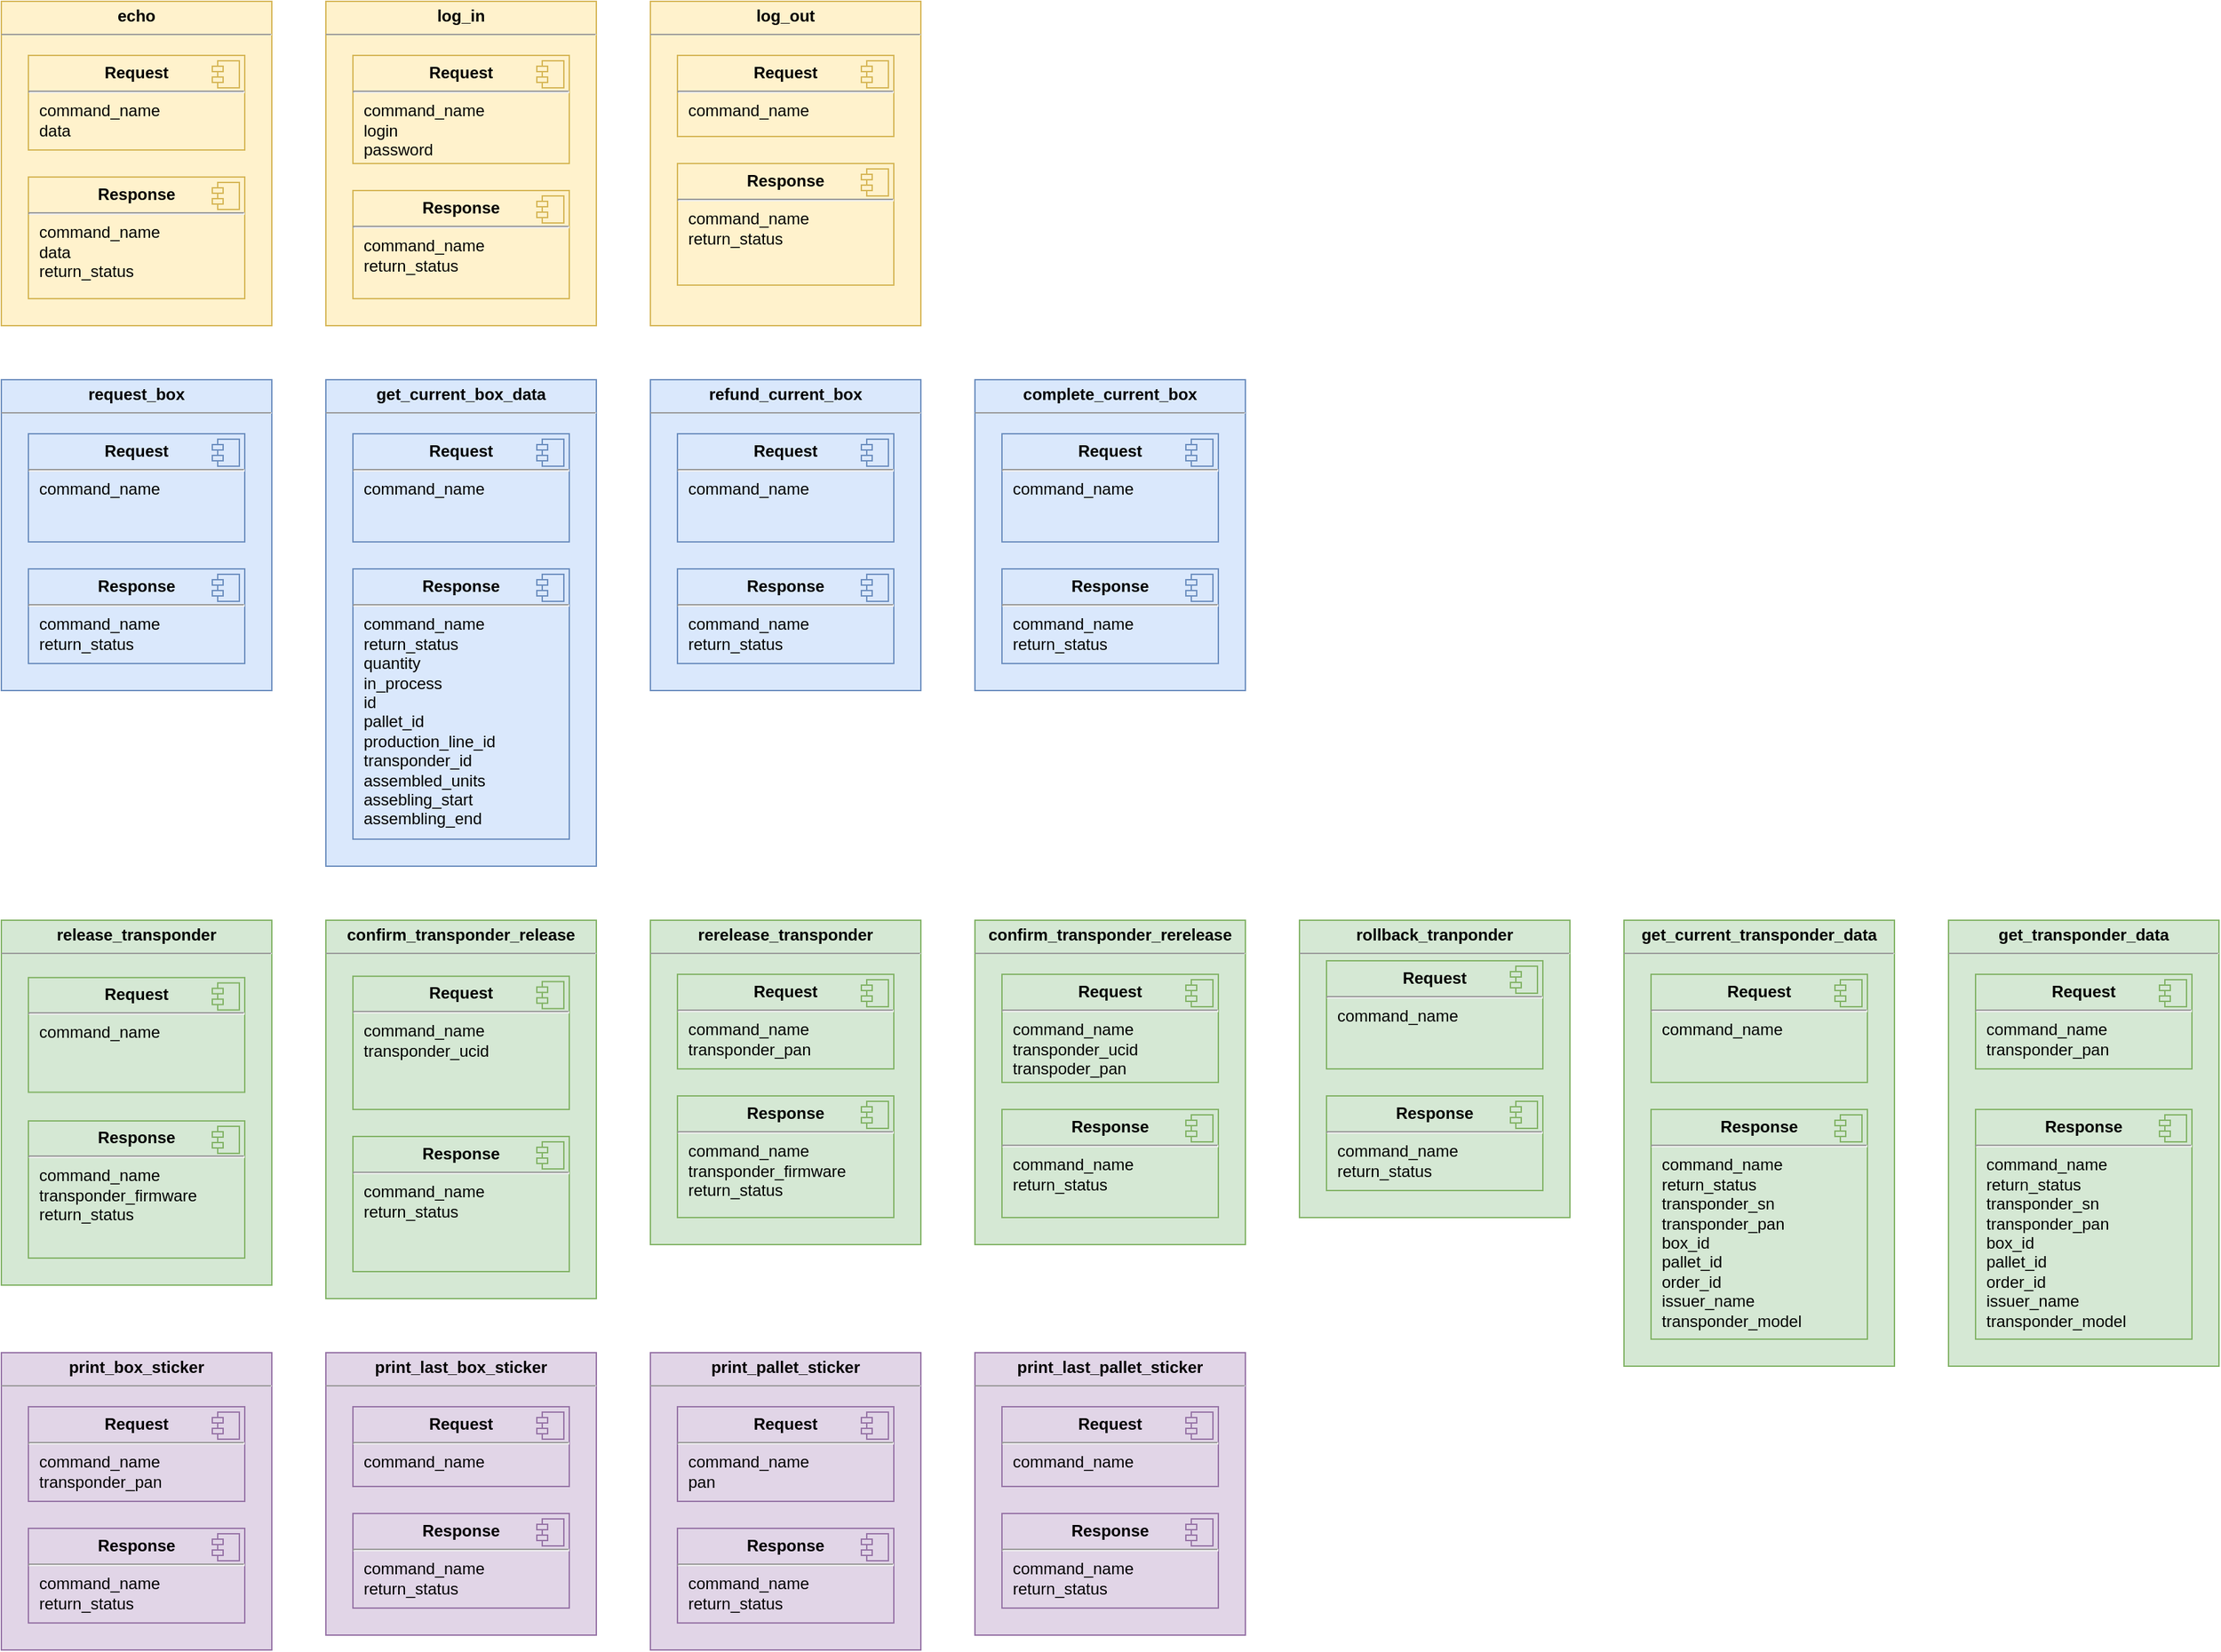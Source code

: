 <mxfile version="22.1.2" type="device">
  <diagram name="Страница — 1" id="kFqAxZqhLaCWA6rK5BQJ">
    <mxGraphModel dx="634" dy="2844" grid="1" gridSize="10" guides="1" tooltips="1" connect="1" arrows="1" fold="1" page="0" pageScale="1" pageWidth="3300" pageHeight="4681" math="0" shadow="0">
      <root>
        <mxCell id="0" />
        <mxCell id="1" parent="0" />
        <mxCell id="i1aRWqeUmarmmDyaaDoz-25" value="&lt;p style=&quot;margin: 0px ; margin-top: 4px ; text-align: center&quot;&gt;&lt;b style=&quot;text-align: left&quot;&gt;rerelease_transponder&lt;/b&gt;&lt;br&gt;&lt;/p&gt;&lt;hr size=&quot;1&quot;&gt;&lt;div style=&quot;height: 2px&quot;&gt;&lt;/div&gt;" style="verticalAlign=top;align=left;overflow=fill;fontSize=12;fontFamily=Helvetica;html=1;fillColor=#d5e8d4;strokeColor=#82b366;" parent="1" vertex="1">
          <mxGeometry x="1320" y="-1240" width="200" height="240" as="geometry" />
        </mxCell>
        <mxCell id="i1aRWqeUmarmmDyaaDoz-26" value="&lt;p style=&quot;margin: 0px ; margin-top: 6px ; text-align: center&quot;&gt;&lt;span style=&quot;text-align: left&quot;&gt;&lt;b&gt;Request&lt;/b&gt;&lt;/span&gt;&lt;br&gt;&lt;/p&gt;&lt;hr&gt;&lt;p style=&quot;border-color: var(--border-color); margin: 0px 0px 0px 8px;&quot;&gt;command_name&lt;br&gt;&lt;/p&gt;&lt;p style=&quot;border-color: var(--border-color); margin: 0px 0px 0px 8px;&quot;&gt;transponder_pan&lt;/p&gt;&lt;p style=&quot;margin: 0px ; margin-left: 8px&quot;&gt;&lt;br&gt;&lt;/p&gt;&lt;p style=&quot;margin: 0px ; margin-left: 8px&quot;&gt;&lt;br&gt;&lt;/p&gt;" style="align=left;overflow=fill;html=1;dropTarget=0;fillColor=#d5e8d4;strokeColor=#82b366;" parent="1" vertex="1">
          <mxGeometry x="1340" y="-1200" width="160" height="70" as="geometry" />
        </mxCell>
        <mxCell id="i1aRWqeUmarmmDyaaDoz-27" value="" style="shape=component;jettyWidth=8;jettyHeight=4;fillColor=#d5e8d4;strokeColor=#82b366;" parent="i1aRWqeUmarmmDyaaDoz-26" vertex="1">
          <mxGeometry x="1" width="20" height="20" relative="1" as="geometry">
            <mxPoint x="-24" y="4" as="offset" />
          </mxGeometry>
        </mxCell>
        <mxCell id="i1aRWqeUmarmmDyaaDoz-28" value="&lt;p style=&quot;margin: 0px ; margin-top: 6px ; text-align: center&quot;&gt;&lt;span style=&quot;text-align: left&quot;&gt;&lt;b&gt;Response&lt;/b&gt;&lt;/span&gt;&lt;br&gt;&lt;/p&gt;&lt;hr&gt;&lt;p style=&quot;margin: 0px 0px 0px 8px&quot;&gt;command_name&lt;br&gt;&lt;/p&gt;&lt;p style=&quot;margin: 0px 0px 0px 8px&quot;&gt;&lt;span&gt;transponder_firmware&lt;/span&gt;&lt;br&gt;&lt;/p&gt;&lt;p style=&quot;margin: 0px ; margin-left: 8px&quot;&gt;return_status&lt;/p&gt;" style="align=left;overflow=fill;html=1;dropTarget=0;fillColor=#d5e8d4;strokeColor=#82b366;" parent="1" vertex="1">
          <mxGeometry x="1340" y="-1110" width="160" height="90" as="geometry" />
        </mxCell>
        <mxCell id="i1aRWqeUmarmmDyaaDoz-29" value="" style="shape=component;jettyWidth=8;jettyHeight=4;fillColor=#d5e8d4;strokeColor=#82b366;" parent="i1aRWqeUmarmmDyaaDoz-28" vertex="1">
          <mxGeometry x="1" width="20" height="20" relative="1" as="geometry">
            <mxPoint x="-24" y="4" as="offset" />
          </mxGeometry>
        </mxCell>
        <mxCell id="i1aRWqeUmarmmDyaaDoz-17" value="&lt;p style=&quot;text-align: center ; margin: 4px 0px 0px&quot;&gt;&lt;b&gt;confirm_transponder_release&lt;/b&gt;&lt;/p&gt;&lt;hr size=&quot;1&quot;&gt;&lt;div style=&quot;height: 2px&quot;&gt;&lt;/div&gt;" style="verticalAlign=top;align=left;overflow=fill;fontSize=12;fontFamily=Helvetica;html=1;fillColor=#d5e8d4;strokeColor=#82b366;" parent="1" vertex="1">
          <mxGeometry x="1080" y="-1240" width="200" height="280" as="geometry" />
        </mxCell>
        <mxCell id="i1aRWqeUmarmmDyaaDoz-18" value="&lt;p style=&quot;margin: 0px ; margin-top: 6px ; text-align: center&quot;&gt;&lt;span style=&quot;text-align: left&quot;&gt;&lt;b&gt;Request&lt;/b&gt;&lt;/span&gt;&lt;br&gt;&lt;/p&gt;&lt;hr&gt;&lt;p style=&quot;margin: 0px 0px 0px 8px&quot;&gt;command_name&lt;br&gt;&lt;/p&gt;&lt;p style=&quot;margin: 0px 0px 0px 8px&quot;&gt;&lt;span&gt;transponder_ucid&lt;/span&gt;&lt;br&gt;&lt;/p&gt;&lt;p style=&quot;margin: 0px ; margin-left: 8px&quot;&gt;&lt;br&gt;&lt;/p&gt;" style="align=left;overflow=fill;html=1;dropTarget=0;fillColor=#d5e8d4;strokeColor=#82b366;" parent="1" vertex="1">
          <mxGeometry x="1100" y="-1198.57" width="160" height="98.57" as="geometry" />
        </mxCell>
        <mxCell id="i1aRWqeUmarmmDyaaDoz-19" value="" style="shape=component;jettyWidth=8;jettyHeight=4;fillColor=#d5e8d4;strokeColor=#82b366;" parent="i1aRWqeUmarmmDyaaDoz-18" vertex="1">
          <mxGeometry x="1" width="20" height="20" relative="1" as="geometry">
            <mxPoint x="-24" y="4" as="offset" />
          </mxGeometry>
        </mxCell>
        <mxCell id="i1aRWqeUmarmmDyaaDoz-20" value="&lt;p style=&quot;margin: 0px ; margin-top: 6px ; text-align: center&quot;&gt;&lt;span style=&quot;text-align: left&quot;&gt;&lt;b&gt;Response&lt;/b&gt;&lt;/span&gt;&lt;br&gt;&lt;/p&gt;&lt;hr&gt;&lt;p style=&quot;margin: 0px 0px 0px 8px&quot;&gt;command_name&lt;br&gt;&lt;/p&gt;&lt;p style=&quot;margin: 0px 0px 0px 8px&quot;&gt;&lt;span&gt;return_status&lt;/span&gt;&lt;br&gt;&lt;/p&gt;" style="align=left;overflow=fill;html=1;dropTarget=0;fillColor=#d5e8d4;strokeColor=#82b366;" parent="1" vertex="1">
          <mxGeometry x="1100" y="-1080" width="160" height="100" as="geometry" />
        </mxCell>
        <mxCell id="i1aRWqeUmarmmDyaaDoz-21" value="" style="shape=component;jettyWidth=8;jettyHeight=4;fillColor=#d5e8d4;strokeColor=#82b366;" parent="i1aRWqeUmarmmDyaaDoz-20" vertex="1">
          <mxGeometry x="1" width="20" height="20" relative="1" as="geometry">
            <mxPoint x="-24" y="4" as="offset" />
          </mxGeometry>
        </mxCell>
        <mxCell id="i1aRWqeUmarmmDyaaDoz-31" value="&lt;p style=&quot;text-align: center ; margin: 4px 0px 0px&quot;&gt;&lt;b&gt;confirm_transponder_rerelease&lt;/b&gt;&lt;/p&gt;&lt;hr size=&quot;1&quot;&gt;&lt;div style=&quot;height: 2px&quot;&gt;&lt;/div&gt;" style="verticalAlign=top;align=left;overflow=fill;fontSize=12;fontFamily=Helvetica;html=1;fillColor=#d5e8d4;strokeColor=#82b366;" parent="1" vertex="1">
          <mxGeometry x="1560" y="-1240" width="200" height="240" as="geometry" />
        </mxCell>
        <mxCell id="i1aRWqeUmarmmDyaaDoz-32" value="&lt;p style=&quot;margin: 0px ; margin-top: 6px ; text-align: center&quot;&gt;&lt;span style=&quot;text-align: left&quot;&gt;&lt;b&gt;Request&lt;/b&gt;&lt;/span&gt;&lt;br&gt;&lt;/p&gt;&lt;hr&gt;&lt;p style=&quot;margin: 0px ; margin-left: 8px&quot;&gt;command_name&lt;/p&gt;&lt;p style=&quot;margin: 0px ; margin-left: 8px&quot;&gt;transponder_ucid&lt;/p&gt;&lt;p style=&quot;margin: 0px ; margin-left: 8px&quot;&gt;transpoder_pan&lt;/p&gt;" style="align=left;overflow=fill;html=1;dropTarget=0;fillColor=#d5e8d4;strokeColor=#82b366;" parent="1" vertex="1">
          <mxGeometry x="1580" y="-1200" width="160" height="80" as="geometry" />
        </mxCell>
        <mxCell id="i1aRWqeUmarmmDyaaDoz-33" value="" style="shape=component;jettyWidth=8;jettyHeight=4;fillColor=#d5e8d4;strokeColor=#82b366;" parent="i1aRWqeUmarmmDyaaDoz-32" vertex="1">
          <mxGeometry x="1" width="20" height="20" relative="1" as="geometry">
            <mxPoint x="-24" y="4" as="offset" />
          </mxGeometry>
        </mxCell>
        <mxCell id="i1aRWqeUmarmmDyaaDoz-34" value="&lt;p style=&quot;margin: 0px ; margin-top: 6px ; text-align: center&quot;&gt;&lt;span style=&quot;text-align: left&quot;&gt;&lt;b&gt;Response&lt;/b&gt;&lt;/span&gt;&lt;br&gt;&lt;/p&gt;&lt;hr&gt;&lt;p style=&quot;margin: 0px 0px 0px 8px&quot;&gt;command_name&lt;br&gt;&lt;/p&gt;&lt;p style=&quot;margin: 0px 0px 0px 8px&quot;&gt;&lt;span&gt;return_status&lt;/span&gt;&lt;br&gt;&lt;/p&gt;" style="align=left;overflow=fill;html=1;dropTarget=0;fillColor=#d5e8d4;strokeColor=#82b366;" parent="1" vertex="1">
          <mxGeometry x="1580" y="-1100" width="160" height="80" as="geometry" />
        </mxCell>
        <mxCell id="i1aRWqeUmarmmDyaaDoz-35" value="" style="shape=component;jettyWidth=8;jettyHeight=4;fillColor=#d5e8d4;strokeColor=#82b366;" parent="i1aRWqeUmarmmDyaaDoz-34" vertex="1">
          <mxGeometry x="1" width="20" height="20" relative="1" as="geometry">
            <mxPoint x="-24" y="4" as="offset" />
          </mxGeometry>
        </mxCell>
        <mxCell id="i1aRWqeUmarmmDyaaDoz-44" value="&lt;p style=&quot;text-align: center; margin: 4px 0px 0px;&quot;&gt;&lt;b&gt;log_in&lt;/b&gt;&lt;/p&gt;&lt;hr size=&quot;1&quot;&gt;&lt;div style=&quot;height: 2px&quot;&gt;&lt;/div&gt;" style="verticalAlign=top;align=left;overflow=fill;fontSize=12;fontFamily=Helvetica;html=1;strokeColor=#d6b656;fillColor=#fff2cc;" parent="1" vertex="1">
          <mxGeometry x="1080" y="-1920" width="200" height="240" as="geometry" />
        </mxCell>
        <mxCell id="i1aRWqeUmarmmDyaaDoz-45" value="&lt;p style=&quot;margin: 0px ; margin-top: 6px ; text-align: center&quot;&gt;&lt;span style=&quot;text-align: left&quot;&gt;&lt;b&gt;Request&lt;/b&gt;&lt;/span&gt;&lt;br&gt;&lt;/p&gt;&lt;hr&gt;&lt;p style=&quot;margin: 0px ; margin-left: 8px&quot;&gt;command_name&lt;br&gt;&lt;/p&gt;&lt;p style=&quot;margin: 0px ; margin-left: 8px&quot;&gt;login&lt;/p&gt;&lt;p style=&quot;margin: 0px ; margin-left: 8px&quot;&gt;password&lt;/p&gt;&lt;p style=&quot;margin: 0px ; margin-left: 8px&quot;&gt;&lt;br&gt;&lt;/p&gt;" style="align=left;overflow=fill;html=1;dropTarget=0;fillColor=#fff2cc;strokeColor=#d6b656;" parent="1" vertex="1">
          <mxGeometry x="1100" y="-1880" width="160" height="80" as="geometry" />
        </mxCell>
        <mxCell id="i1aRWqeUmarmmDyaaDoz-46" value="" style="shape=component;jettyWidth=8;jettyHeight=4;fillColor=#fff2cc;strokeColor=#d6b656;" parent="i1aRWqeUmarmmDyaaDoz-45" vertex="1">
          <mxGeometry x="1" width="20" height="20" relative="1" as="geometry">
            <mxPoint x="-24" y="4" as="offset" />
          </mxGeometry>
        </mxCell>
        <mxCell id="i1aRWqeUmarmmDyaaDoz-47" value="&lt;p style=&quot;margin: 0px ; margin-top: 6px ; text-align: center&quot;&gt;&lt;span style=&quot;text-align: left&quot;&gt;&lt;b&gt;Response&lt;/b&gt;&lt;/span&gt;&lt;br&gt;&lt;/p&gt;&lt;hr&gt;&lt;p style=&quot;margin: 0px 0px 0px 8px&quot;&gt;command_name&lt;br&gt;&lt;/p&gt;&lt;p style=&quot;margin: 0px ; margin-left: 8px&quot;&gt;&lt;span&gt;return_status&lt;/span&gt;&lt;/p&gt;&lt;p style=&quot;margin: 0px ; margin-left: 8px&quot;&gt;&lt;br&gt;&lt;/p&gt;&lt;p style=&quot;margin: 0px ; margin-left: 8px&quot;&gt;&lt;br&gt;&lt;/p&gt;" style="align=left;overflow=fill;html=1;dropTarget=0;fillColor=#fff2cc;strokeColor=#d6b656;" parent="1" vertex="1">
          <mxGeometry x="1100" y="-1780" width="160" height="80" as="geometry" />
        </mxCell>
        <mxCell id="i1aRWqeUmarmmDyaaDoz-48" value="" style="shape=component;jettyWidth=8;jettyHeight=4;fillColor=#fff2cc;strokeColor=#d6b656;" parent="i1aRWqeUmarmmDyaaDoz-47" vertex="1">
          <mxGeometry x="1" width="20" height="20" relative="1" as="geometry">
            <mxPoint x="-24" y="4" as="offset" />
          </mxGeometry>
        </mxCell>
        <mxCell id="1n4xFFLPmtJnN53PhAfy-1" value="&lt;p style=&quot;text-align: center; margin: 4px 0px 0px;&quot;&gt;&lt;b&gt;echo&lt;/b&gt;&lt;/p&gt;&lt;hr size=&quot;1&quot;&gt;&lt;div style=&quot;height: 2px&quot;&gt;&lt;/div&gt;" style="verticalAlign=top;align=left;overflow=fill;fontSize=12;fontFamily=Helvetica;html=1;fillColor=#fff2cc;strokeColor=#d6b656;" parent="1" vertex="1">
          <mxGeometry x="840" y="-1920" width="200" height="240" as="geometry" />
        </mxCell>
        <mxCell id="1n4xFFLPmtJnN53PhAfy-2" value="&lt;p style=&quot;margin: 0px ; margin-top: 6px ; text-align: center&quot;&gt;&lt;span style=&quot;text-align: left&quot;&gt;&lt;b&gt;Request&lt;/b&gt;&lt;/span&gt;&lt;br&gt;&lt;/p&gt;&lt;hr&gt;&lt;p style=&quot;margin: 0px ; margin-left: 8px&quot;&gt;command_name&lt;br&gt;&lt;/p&gt;&lt;p style=&quot;margin: 0px ; margin-left: 8px&quot;&gt;data&lt;/p&gt;&lt;p style=&quot;margin: 0px ; margin-left: 8px&quot;&gt;&lt;br&gt;&lt;/p&gt;" style="align=left;overflow=fill;html=1;dropTarget=0;fillColor=#fff2cc;strokeColor=#d6b656;" parent="1" vertex="1">
          <mxGeometry x="860" y="-1880" width="160" height="70" as="geometry" />
        </mxCell>
        <mxCell id="1n4xFFLPmtJnN53PhAfy-3" value="" style="shape=component;jettyWidth=8;jettyHeight=4;fillColor=#fff2cc;strokeColor=#d6b656;" parent="1n4xFFLPmtJnN53PhAfy-2" vertex="1">
          <mxGeometry x="1" width="20" height="20" relative="1" as="geometry">
            <mxPoint x="-24" y="4" as="offset" />
          </mxGeometry>
        </mxCell>
        <mxCell id="1n4xFFLPmtJnN53PhAfy-4" value="&lt;p style=&quot;margin: 0px ; margin-top: 6px ; text-align: center&quot;&gt;&lt;span style=&quot;text-align: left&quot;&gt;&lt;b&gt;Response&lt;/b&gt;&lt;/span&gt;&lt;br&gt;&lt;/p&gt;&lt;hr&gt;&lt;p style=&quot;margin: 0px 0px 0px 8px&quot;&gt;command_name&lt;br&gt;&lt;/p&gt;&lt;p style=&quot;margin: 0px ; margin-left: 8px&quot;&gt;data&lt;/p&gt;&lt;p style=&quot;margin: 0px ; margin-left: 8px&quot;&gt;return_status&lt;br&gt;&lt;/p&gt;&lt;p style=&quot;margin: 0px ; margin-left: 8px&quot;&gt;&lt;br&gt;&lt;/p&gt;&lt;p style=&quot;margin: 0px ; margin-left: 8px&quot;&gt;&lt;br&gt;&lt;/p&gt;" style="align=left;overflow=fill;html=1;dropTarget=0;fillColor=#fff2cc;strokeColor=#d6b656;" parent="1" vertex="1">
          <mxGeometry x="860" y="-1790" width="160" height="90" as="geometry" />
        </mxCell>
        <mxCell id="1n4xFFLPmtJnN53PhAfy-5" value="" style="shape=component;jettyWidth=8;jettyHeight=4;fillColor=#fff2cc;strokeColor=#d6b656;" parent="1n4xFFLPmtJnN53PhAfy-4" vertex="1">
          <mxGeometry x="1" width="20" height="20" relative="1" as="geometry">
            <mxPoint x="-24" y="4" as="offset" />
          </mxGeometry>
        </mxCell>
        <mxCell id="IBMiSXN4Z4BnC2q4ii5H-1" value="&lt;p style=&quot;text-align: center ; margin: 4px 0px 0px&quot;&gt;&lt;b&gt;print_box_sticker&lt;/b&gt;&lt;/p&gt;&lt;hr size=&quot;1&quot;&gt;&lt;div style=&quot;height: 2px&quot;&gt;&lt;/div&gt;" style="verticalAlign=top;align=left;overflow=fill;fontSize=12;fontFamily=Helvetica;html=1;fillColor=#e1d5e7;strokeColor=#9673a6;" parent="1" vertex="1">
          <mxGeometry x="840" y="-920" width="200" height="220" as="geometry" />
        </mxCell>
        <mxCell id="IBMiSXN4Z4BnC2q4ii5H-2" value="&lt;p style=&quot;margin: 0px ; margin-top: 6px ; text-align: center&quot;&gt;&lt;span style=&quot;text-align: left&quot;&gt;&lt;b&gt;Request&lt;/b&gt;&lt;/span&gt;&lt;br&gt;&lt;/p&gt;&lt;hr&gt;&lt;p style=&quot;margin: 0px ; margin-left: 8px&quot;&gt;command_name&lt;br&gt;&lt;/p&gt;&lt;p style=&quot;margin: 0px ; margin-left: 8px&quot;&gt;transponder_pan&lt;/p&gt;&lt;p style=&quot;margin: 0px ; margin-left: 8px&quot;&gt;&lt;br&gt;&lt;/p&gt;&lt;p style=&quot;margin: 0px ; margin-left: 8px&quot;&gt;&lt;br&gt;&lt;/p&gt;" style="align=left;overflow=fill;html=1;dropTarget=0;fillColor=#e1d5e7;strokeColor=#9673a6;" parent="1" vertex="1">
          <mxGeometry x="860" y="-880" width="160" height="70" as="geometry" />
        </mxCell>
        <mxCell id="IBMiSXN4Z4BnC2q4ii5H-3" value="" style="shape=component;jettyWidth=8;jettyHeight=4;fillColor=#e1d5e7;strokeColor=#9673a6;" parent="IBMiSXN4Z4BnC2q4ii5H-2" vertex="1">
          <mxGeometry x="1" width="20" height="20" relative="1" as="geometry">
            <mxPoint x="-24" y="4" as="offset" />
          </mxGeometry>
        </mxCell>
        <mxCell id="IBMiSXN4Z4BnC2q4ii5H-4" value="&lt;p style=&quot;margin: 0px ; margin-top: 6px ; text-align: center&quot;&gt;&lt;span style=&quot;text-align: left&quot;&gt;&lt;b&gt;Response&lt;/b&gt;&lt;/span&gt;&lt;br&gt;&lt;/p&gt;&lt;hr&gt;&lt;p style=&quot;margin: 0px 0px 0px 8px&quot;&gt;command_name&lt;br&gt;&lt;/p&gt;&lt;p style=&quot;margin: 0px 0px 0px 8px&quot;&gt;&lt;span&gt;return_status&lt;/span&gt;&lt;br&gt;&lt;/p&gt;&lt;p style=&quot;margin: 0px ; margin-left: 8px&quot;&gt;&lt;br&gt;&lt;/p&gt;&lt;p style=&quot;margin: 0px ; margin-left: 8px&quot;&gt;&lt;br&gt;&lt;/p&gt;&lt;p style=&quot;margin: 0px ; margin-left: 8px&quot;&gt;&lt;br&gt;&lt;/p&gt;" style="align=left;overflow=fill;html=1;dropTarget=0;fillColor=#e1d5e7;strokeColor=#9673a6;" parent="1" vertex="1">
          <mxGeometry x="860" y="-790" width="160" height="70" as="geometry" />
        </mxCell>
        <mxCell id="IBMiSXN4Z4BnC2q4ii5H-5" value="" style="shape=component;jettyWidth=8;jettyHeight=4;fillColor=#e1d5e7;strokeColor=#9673a6;" parent="IBMiSXN4Z4BnC2q4ii5H-4" vertex="1">
          <mxGeometry x="1" width="20" height="20" relative="1" as="geometry">
            <mxPoint x="-24" y="4" as="offset" />
          </mxGeometry>
        </mxCell>
        <mxCell id="IBMiSXN4Z4BnC2q4ii5H-11" value="&lt;p style=&quot;text-align: center ; margin: 4px 0px 0px&quot;&gt;&lt;b&gt;print_pallet_sticker&lt;/b&gt;&lt;/p&gt;&lt;hr size=&quot;1&quot;&gt;&lt;div style=&quot;height: 2px&quot;&gt;&lt;/div&gt;" style="verticalAlign=top;align=left;overflow=fill;fontSize=12;fontFamily=Helvetica;html=1;fillColor=#e1d5e7;strokeColor=#9673a6;" parent="1" vertex="1">
          <mxGeometry x="1320" y="-920" width="200" height="220" as="geometry" />
        </mxCell>
        <mxCell id="IBMiSXN4Z4BnC2q4ii5H-12" value="&lt;p style=&quot;margin: 0px ; margin-top: 6px ; text-align: center&quot;&gt;&lt;span style=&quot;text-align: left&quot;&gt;&lt;b&gt;Request&lt;/b&gt;&lt;/span&gt;&lt;br&gt;&lt;/p&gt;&lt;hr&gt;&lt;p style=&quot;margin: 0px ; margin-left: 8px&quot;&gt;command_name&lt;br&gt;&lt;/p&gt;&lt;p style=&quot;margin: 0px ; margin-left: 8px&quot;&gt;pan&lt;/p&gt;&lt;p style=&quot;margin: 0px ; margin-left: 8px&quot;&gt;&lt;br&gt;&lt;/p&gt;&lt;p style=&quot;margin: 0px ; margin-left: 8px&quot;&gt;&lt;br&gt;&lt;/p&gt;" style="align=left;overflow=fill;html=1;dropTarget=0;fillColor=#e1d5e7;strokeColor=#9673a6;" parent="1" vertex="1">
          <mxGeometry x="1340" y="-880" width="160" height="70" as="geometry" />
        </mxCell>
        <mxCell id="IBMiSXN4Z4BnC2q4ii5H-13" value="" style="shape=component;jettyWidth=8;jettyHeight=4;fillColor=#e1d5e7;strokeColor=#9673a6;" parent="IBMiSXN4Z4BnC2q4ii5H-12" vertex="1">
          <mxGeometry x="1" width="20" height="20" relative="1" as="geometry">
            <mxPoint x="-24" y="4" as="offset" />
          </mxGeometry>
        </mxCell>
        <mxCell id="IBMiSXN4Z4BnC2q4ii5H-14" value="&lt;p style=&quot;margin: 0px ; margin-top: 6px ; text-align: center&quot;&gt;&lt;span style=&quot;text-align: left&quot;&gt;&lt;b&gt;Response&lt;/b&gt;&lt;/span&gt;&lt;br&gt;&lt;/p&gt;&lt;hr&gt;&lt;p style=&quot;margin: 0px 0px 0px 8px&quot;&gt;command_name&lt;br&gt;&lt;/p&gt;&lt;p style=&quot;margin: 0px 0px 0px 8px&quot;&gt;&lt;span&gt;return_status&lt;/span&gt;&lt;br&gt;&lt;/p&gt;&lt;p style=&quot;margin: 0px ; margin-left: 8px&quot;&gt;&lt;br&gt;&lt;/p&gt;&lt;p style=&quot;margin: 0px ; margin-left: 8px&quot;&gt;&lt;br&gt;&lt;/p&gt;&lt;p style=&quot;margin: 0px ; margin-left: 8px&quot;&gt;&lt;br&gt;&lt;/p&gt;" style="align=left;overflow=fill;html=1;dropTarget=0;fillColor=#e1d5e7;strokeColor=#9673a6;" parent="1" vertex="1">
          <mxGeometry x="1340" y="-790" width="160" height="70" as="geometry" />
        </mxCell>
        <mxCell id="IBMiSXN4Z4BnC2q4ii5H-15" value="" style="shape=component;jettyWidth=8;jettyHeight=4;fillColor=#e1d5e7;strokeColor=#9673a6;" parent="IBMiSXN4Z4BnC2q4ii5H-14" vertex="1">
          <mxGeometry x="1" width="20" height="20" relative="1" as="geometry">
            <mxPoint x="-24" y="4" as="offset" />
          </mxGeometry>
        </mxCell>
        <mxCell id="IBMiSXN4Z4BnC2q4ii5H-20" value="&lt;p style=&quot;text-align: center ; margin: 4px 0px 0px&quot;&gt;&lt;b&gt;print_last_box_sticker&lt;/b&gt;&lt;/p&gt;&lt;hr size=&quot;1&quot;&gt;&lt;div style=&quot;height: 2px&quot;&gt;&lt;/div&gt;" style="verticalAlign=top;align=left;overflow=fill;fontSize=12;fontFamily=Helvetica;html=1;fillColor=#e1d5e7;strokeColor=#9673a6;" parent="1" vertex="1">
          <mxGeometry x="1080" y="-920" width="200" height="209" as="geometry" />
        </mxCell>
        <mxCell id="IBMiSXN4Z4BnC2q4ii5H-21" value="&lt;p style=&quot;margin: 0px ; margin-top: 6px ; text-align: center&quot;&gt;&lt;span style=&quot;text-align: left&quot;&gt;&lt;b&gt;Request&lt;/b&gt;&lt;/span&gt;&lt;br&gt;&lt;/p&gt;&lt;hr&gt;&lt;p style=&quot;margin: 0px ; margin-left: 8px&quot;&gt;command_name&lt;/p&gt;&lt;p style=&quot;margin: 0px ; margin-left: 8px&quot;&gt;&lt;br&gt;&lt;/p&gt;&lt;p style=&quot;margin: 0px ; margin-left: 8px&quot;&gt;&lt;br&gt;&lt;/p&gt;" style="align=left;overflow=fill;html=1;dropTarget=0;fillColor=#e1d5e7;strokeColor=#9673a6;" parent="1" vertex="1">
          <mxGeometry x="1100" y="-880" width="160" height="59" as="geometry" />
        </mxCell>
        <mxCell id="IBMiSXN4Z4BnC2q4ii5H-22" value="" style="shape=component;jettyWidth=8;jettyHeight=4;fillColor=#e1d5e7;strokeColor=#9673a6;" parent="IBMiSXN4Z4BnC2q4ii5H-21" vertex="1">
          <mxGeometry x="1" width="20" height="20" relative="1" as="geometry">
            <mxPoint x="-24" y="4" as="offset" />
          </mxGeometry>
        </mxCell>
        <mxCell id="IBMiSXN4Z4BnC2q4ii5H-23" value="&lt;p style=&quot;margin: 0px ; margin-top: 6px ; text-align: center&quot;&gt;&lt;span style=&quot;text-align: left&quot;&gt;&lt;b&gt;Response&lt;/b&gt;&lt;/span&gt;&lt;br&gt;&lt;/p&gt;&lt;hr&gt;&lt;p style=&quot;margin: 0px 0px 0px 8px&quot;&gt;command_name&lt;br&gt;&lt;/p&gt;&lt;p style=&quot;margin: 0px 0px 0px 8px&quot;&gt;&lt;span&gt;return_status&lt;/span&gt;&lt;br&gt;&lt;/p&gt;&lt;p style=&quot;margin: 0px ; margin-left: 8px&quot;&gt;&lt;br&gt;&lt;/p&gt;&lt;p style=&quot;margin: 0px ; margin-left: 8px&quot;&gt;&lt;br&gt;&lt;/p&gt;&lt;p style=&quot;margin: 0px ; margin-left: 8px&quot;&gt;&lt;br&gt;&lt;/p&gt;" style="align=left;overflow=fill;html=1;dropTarget=0;fillColor=#e1d5e7;strokeColor=#9673a6;" parent="1" vertex="1">
          <mxGeometry x="1100" y="-801" width="160" height="70" as="geometry" />
        </mxCell>
        <mxCell id="IBMiSXN4Z4BnC2q4ii5H-24" value="" style="shape=component;jettyWidth=8;jettyHeight=4;fillColor=#e1d5e7;strokeColor=#9673a6;" parent="IBMiSXN4Z4BnC2q4ii5H-23" vertex="1">
          <mxGeometry x="1" width="20" height="20" relative="1" as="geometry">
            <mxPoint x="-24" y="4" as="offset" />
          </mxGeometry>
        </mxCell>
        <mxCell id="IBMiSXN4Z4BnC2q4ii5H-29" value="&lt;p style=&quot;text-align: center ; margin: 4px 0px 0px&quot;&gt;&lt;b&gt;print_last_pallet_sticker&lt;/b&gt;&lt;/p&gt;&lt;hr size=&quot;1&quot;&gt;&lt;div style=&quot;height: 2px&quot;&gt;&lt;/div&gt;" style="verticalAlign=top;align=left;overflow=fill;fontSize=12;fontFamily=Helvetica;html=1;fillColor=#e1d5e7;strokeColor=#9673a6;" parent="1" vertex="1">
          <mxGeometry x="1560" y="-920" width="200" height="209" as="geometry" />
        </mxCell>
        <mxCell id="IBMiSXN4Z4BnC2q4ii5H-30" value="&lt;p style=&quot;margin: 0px ; margin-top: 6px ; text-align: center&quot;&gt;&lt;span style=&quot;text-align: left&quot;&gt;&lt;b&gt;Request&lt;/b&gt;&lt;/span&gt;&lt;br&gt;&lt;/p&gt;&lt;hr&gt;&lt;p style=&quot;margin: 0px ; margin-left: 8px&quot;&gt;command_name&lt;/p&gt;&lt;p style=&quot;margin: 0px ; margin-left: 8px&quot;&gt;&lt;br&gt;&lt;/p&gt;&lt;p style=&quot;margin: 0px ; margin-left: 8px&quot;&gt;&lt;br&gt;&lt;/p&gt;" style="align=left;overflow=fill;html=1;dropTarget=0;fillColor=#e1d5e7;strokeColor=#9673a6;" parent="1" vertex="1">
          <mxGeometry x="1580" y="-880" width="160" height="59" as="geometry" />
        </mxCell>
        <mxCell id="IBMiSXN4Z4BnC2q4ii5H-31" value="" style="shape=component;jettyWidth=8;jettyHeight=4;fillColor=#e1d5e7;strokeColor=#9673a6;" parent="IBMiSXN4Z4BnC2q4ii5H-30" vertex="1">
          <mxGeometry x="1" width="20" height="20" relative="1" as="geometry">
            <mxPoint x="-24" y="4" as="offset" />
          </mxGeometry>
        </mxCell>
        <mxCell id="IBMiSXN4Z4BnC2q4ii5H-32" value="&lt;p style=&quot;margin: 0px ; margin-top: 6px ; text-align: center&quot;&gt;&lt;span style=&quot;text-align: left&quot;&gt;&lt;b&gt;Response&lt;/b&gt;&lt;/span&gt;&lt;br&gt;&lt;/p&gt;&lt;hr&gt;&lt;p style=&quot;margin: 0px 0px 0px 8px&quot;&gt;command_name&lt;br&gt;&lt;/p&gt;&lt;p style=&quot;margin: 0px 0px 0px 8px&quot;&gt;&lt;span&gt;return_status&lt;/span&gt;&lt;br&gt;&lt;/p&gt;&lt;p style=&quot;margin: 0px ; margin-left: 8px&quot;&gt;&lt;br&gt;&lt;/p&gt;&lt;p style=&quot;margin: 0px ; margin-left: 8px&quot;&gt;&lt;br&gt;&lt;/p&gt;&lt;p style=&quot;margin: 0px ; margin-left: 8px&quot;&gt;&lt;br&gt;&lt;/p&gt;" style="align=left;overflow=fill;html=1;dropTarget=0;fillColor=#e1d5e7;strokeColor=#9673a6;" parent="1" vertex="1">
          <mxGeometry x="1580" y="-801" width="160" height="70" as="geometry" />
        </mxCell>
        <mxCell id="IBMiSXN4Z4BnC2q4ii5H-33" value="" style="shape=component;jettyWidth=8;jettyHeight=4;fillColor=#e1d5e7;strokeColor=#9673a6;" parent="IBMiSXN4Z4BnC2q4ii5H-32" vertex="1">
          <mxGeometry x="1" width="20" height="20" relative="1" as="geometry">
            <mxPoint x="-24" y="4" as="offset" />
          </mxGeometry>
        </mxCell>
        <mxCell id="tZAkMe6xcDXeaFTMS7hM-1" value="&lt;p style=&quot;margin: 0px ; margin-top: 4px ; text-align: center&quot;&gt;&lt;b style=&quot;text-align: left&quot;&gt;rollback_tranponder&lt;/b&gt;&lt;br&gt;&lt;/p&gt;&lt;hr size=&quot;1&quot;&gt;&lt;div style=&quot;height: 2px&quot;&gt;&lt;/div&gt;" style="verticalAlign=top;align=left;overflow=fill;fontSize=12;fontFamily=Helvetica;html=1;fillColor=#d5e8d4;strokeColor=#82b366;" parent="1" vertex="1">
          <mxGeometry x="1800" y="-1240" width="200" height="220" as="geometry" />
        </mxCell>
        <mxCell id="tZAkMe6xcDXeaFTMS7hM-2" value="&lt;p style=&quot;margin: 0px ; margin-top: 6px ; text-align: center&quot;&gt;&lt;span style=&quot;text-align: left&quot;&gt;&lt;b&gt;Request&lt;/b&gt;&lt;/span&gt;&lt;br&gt;&lt;/p&gt;&lt;hr&gt;&lt;p style=&quot;margin: 0px ; margin-left: 8px&quot;&gt;command_name&lt;br&gt;&lt;/p&gt;&lt;p style=&quot;margin: 0px ; margin-left: 8px&quot;&gt;&lt;br&gt;&lt;/p&gt;" style="align=left;overflow=fill;html=1;dropTarget=0;fillColor=#d5e8d4;strokeColor=#82b366;" parent="1" vertex="1">
          <mxGeometry x="1820" y="-1210" width="160" height="80" as="geometry" />
        </mxCell>
        <mxCell id="tZAkMe6xcDXeaFTMS7hM-3" value="" style="shape=component;jettyWidth=8;jettyHeight=4;fillColor=#d5e8d4;strokeColor=#82b366;" parent="tZAkMe6xcDXeaFTMS7hM-2" vertex="1">
          <mxGeometry x="1" width="20" height="20" relative="1" as="geometry">
            <mxPoint x="-24" y="4" as="offset" />
          </mxGeometry>
        </mxCell>
        <mxCell id="tZAkMe6xcDXeaFTMS7hM-4" value="&lt;p style=&quot;margin: 0px ; margin-top: 6px ; text-align: center&quot;&gt;&lt;span style=&quot;text-align: left&quot;&gt;&lt;b&gt;Response&lt;/b&gt;&lt;/span&gt;&lt;br&gt;&lt;/p&gt;&lt;hr&gt;&lt;p style=&quot;margin: 0px 0px 0px 8px&quot;&gt;command_name&lt;br&gt;&lt;/p&gt;&lt;p style=&quot;margin: 0px 0px 0px 8px&quot;&gt;&lt;span&gt;return_status&lt;/span&gt;&lt;br&gt;&lt;/p&gt;" style="align=left;overflow=fill;html=1;dropTarget=0;fillColor=#d5e8d4;strokeColor=#82b366;" parent="1" vertex="1">
          <mxGeometry x="1820" y="-1110" width="160" height="70" as="geometry" />
        </mxCell>
        <mxCell id="tZAkMe6xcDXeaFTMS7hM-5" value="" style="shape=component;jettyWidth=8;jettyHeight=4;fillColor=#d5e8d4;strokeColor=#82b366;" parent="tZAkMe6xcDXeaFTMS7hM-4" vertex="1">
          <mxGeometry x="1" width="20" height="20" relative="1" as="geometry">
            <mxPoint x="-24" y="4" as="offset" />
          </mxGeometry>
        </mxCell>
        <mxCell id="wfuIW9TilBbVlw1HXsoY-1" value="&lt;p style=&quot;text-align: center ; margin: 4px 0px 0px&quot;&gt;&lt;b&gt;get_current_box_data&lt;/b&gt;&lt;/p&gt;&lt;hr size=&quot;1&quot;&gt;&lt;div style=&quot;height: 2px&quot;&gt;&lt;/div&gt;" style="verticalAlign=top;align=left;overflow=fill;fontSize=12;fontFamily=Helvetica;html=1;strokeColor=#6c8ebf;fillColor=#dae8fc;" parent="1" vertex="1">
          <mxGeometry x="1080" y="-1640" width="200" height="360" as="geometry" />
        </mxCell>
        <mxCell id="wfuIW9TilBbVlw1HXsoY-2" value="&lt;p style=&quot;margin: 0px ; margin-top: 6px ; text-align: center&quot;&gt;&lt;span style=&quot;text-align: left&quot;&gt;&lt;b&gt;Request&lt;/b&gt;&lt;/span&gt;&lt;br&gt;&lt;/p&gt;&lt;hr&gt;&lt;p style=&quot;margin: 0px ; margin-left: 8px&quot;&gt;command_name&lt;/p&gt;&lt;p style=&quot;margin: 0px ; margin-left: 8px&quot;&gt;&lt;br&gt;&lt;/p&gt;" style="align=left;overflow=fill;html=1;dropTarget=0;fillColor=#dae8fc;strokeColor=#6c8ebf;" parent="1" vertex="1">
          <mxGeometry x="1100" y="-1600" width="160" height="80" as="geometry" />
        </mxCell>
        <mxCell id="wfuIW9TilBbVlw1HXsoY-3" value="" style="shape=component;jettyWidth=8;jettyHeight=4;fillColor=#dae8fc;strokeColor=#6c8ebf;" parent="wfuIW9TilBbVlw1HXsoY-2" vertex="1">
          <mxGeometry x="1" width="20" height="20" relative="1" as="geometry">
            <mxPoint x="-24" y="4" as="offset" />
          </mxGeometry>
        </mxCell>
        <mxCell id="wfuIW9TilBbVlw1HXsoY-4" value="&lt;p style=&quot;margin: 0px ; margin-top: 6px ; text-align: center&quot;&gt;&lt;span style=&quot;text-align: left&quot;&gt;&lt;b&gt;Response&lt;/b&gt;&lt;/span&gt;&lt;br&gt;&lt;/p&gt;&lt;hr&gt;&lt;p style=&quot;margin: 0px 0px 0px 8px&quot;&gt;command_name&lt;br&gt;&lt;/p&gt;&lt;p style=&quot;margin: 0px ; margin-left: 8px&quot;&gt;&lt;span&gt;return_status&lt;/span&gt;&lt;br&gt;&lt;/p&gt;&lt;p style=&quot;margin: 0px 0px 0px 8px&quot;&gt;quantity&lt;/p&gt;&lt;p style=&quot;margin: 0px 0px 0px 8px&quot;&gt;in_process&lt;/p&gt;&lt;p style=&quot;margin: 0px 0px 0px 8px&quot;&gt;id&lt;/p&gt;&lt;p style=&quot;margin: 0px 0px 0px 8px&quot;&gt;pallet_id&lt;/p&gt;&lt;p style=&quot;margin: 0px 0px 0px 8px&quot;&gt;&lt;span&gt;production_line_id&lt;/span&gt;&lt;br&gt;&lt;/p&gt;&lt;p style=&quot;margin: 0px 0px 0px 8px&quot;&gt;&lt;span&gt;transponder_id&lt;/span&gt;&lt;/p&gt;&lt;p style=&quot;margin: 0px 0px 0px 8px&quot;&gt;assembled_units&lt;/p&gt;&lt;p style=&quot;margin: 0px 0px 0px 8px&quot;&gt;assebling_start&lt;/p&gt;&lt;p style=&quot;margin: 0px 0px 0px 8px&quot;&gt;assembling_end&lt;/p&gt;&lt;p style=&quot;margin: 0px ; margin-left: 8px&quot;&gt;&lt;br&gt;&lt;/p&gt;&lt;p style=&quot;margin: 0px ; margin-left: 8px&quot;&gt;&lt;br&gt;&lt;/p&gt;&lt;p style=&quot;margin: 0px ; margin-left: 8px&quot;&gt;&lt;br&gt;&lt;/p&gt;" style="align=left;overflow=fill;html=1;dropTarget=0;fillColor=#dae8fc;strokeColor=#6c8ebf;" parent="1" vertex="1">
          <mxGeometry x="1100" y="-1500" width="160" height="200" as="geometry" />
        </mxCell>
        <mxCell id="wfuIW9TilBbVlw1HXsoY-5" value="" style="shape=component;jettyWidth=8;jettyHeight=4;fillColor=#dae8fc;strokeColor=#6c8ebf;" parent="wfuIW9TilBbVlw1HXsoY-4" vertex="1">
          <mxGeometry x="1" width="20" height="20" relative="1" as="geometry">
            <mxPoint x="-24" y="4" as="offset" />
          </mxGeometry>
        </mxCell>
        <mxCell id="i1aRWqeUmarmmDyaaDoz-38" value="&lt;p style=&quot;margin: 0px ; margin-top: 4px ; text-align: center&quot;&gt;&lt;b style=&quot;text-align: left&quot;&gt;release_transponder&lt;/b&gt;&lt;br&gt;&lt;/p&gt;&lt;hr size=&quot;1&quot;&gt;&lt;div style=&quot;height: 2px&quot;&gt;&lt;/div&gt;" style="verticalAlign=top;align=left;overflow=fill;fontSize=12;fontFamily=Helvetica;html=1;fillColor=#d5e8d4;strokeColor=#82b366;" parent="1" vertex="1">
          <mxGeometry x="840" y="-1240" width="200" height="270" as="geometry" />
        </mxCell>
        <mxCell id="i1aRWqeUmarmmDyaaDoz-39" value="&lt;p style=&quot;margin: 0px ; margin-top: 6px ; text-align: center&quot;&gt;&lt;span style=&quot;text-align: left&quot;&gt;&lt;b&gt;Request&lt;/b&gt;&lt;/span&gt;&lt;br&gt;&lt;/p&gt;&lt;hr&gt;&lt;p style=&quot;margin: 0px ; margin-left: 8px&quot;&gt;command_name&lt;br&gt;&lt;/p&gt;&lt;p style=&quot;margin: 0px ; margin-left: 8px&quot;&gt;&lt;br&gt;&lt;/p&gt;" style="align=left;overflow=fill;html=1;dropTarget=0;fillColor=#d5e8d4;strokeColor=#82b366;" parent="1" vertex="1">
          <mxGeometry x="860" y="-1197.576" width="160" height="84.848" as="geometry" />
        </mxCell>
        <mxCell id="i1aRWqeUmarmmDyaaDoz-40" value="" style="shape=component;jettyWidth=8;jettyHeight=4;fillColor=#d5e8d4;strokeColor=#82b366;" parent="i1aRWqeUmarmmDyaaDoz-39" vertex="1">
          <mxGeometry x="1" width="20" height="20" relative="1" as="geometry">
            <mxPoint x="-24" y="4" as="offset" />
          </mxGeometry>
        </mxCell>
        <mxCell id="i1aRWqeUmarmmDyaaDoz-41" value="&lt;p style=&quot;margin: 0px ; margin-top: 6px ; text-align: center&quot;&gt;&lt;span style=&quot;text-align: left&quot;&gt;&lt;b&gt;Response&lt;/b&gt;&lt;/span&gt;&lt;br&gt;&lt;/p&gt;&lt;hr&gt;&lt;p style=&quot;margin: 0px 0px 0px 8px&quot;&gt;command_name&lt;br&gt;&lt;/p&gt;&lt;p style=&quot;margin: 0px 0px 0px 8px&quot;&gt;&lt;span&gt;transponder_firmware&lt;/span&gt;&lt;br&gt;&lt;/p&gt;&lt;p style=&quot;margin: 0px 0px 0px 8px&quot;&gt;return_status&lt;/p&gt;" style="align=left;overflow=fill;html=1;dropTarget=0;fillColor=#d5e8d4;strokeColor=#82b366;" parent="1" vertex="1">
          <mxGeometry x="860" y="-1091.52" width="160" height="101.52" as="geometry" />
        </mxCell>
        <mxCell id="i1aRWqeUmarmmDyaaDoz-42" value="" style="shape=component;jettyWidth=8;jettyHeight=4;fillColor=#d5e8d4;strokeColor=#82b366;" parent="i1aRWqeUmarmmDyaaDoz-41" vertex="1">
          <mxGeometry x="1" width="20" height="20" relative="1" as="geometry">
            <mxPoint x="-24" y="4" as="offset" />
          </mxGeometry>
        </mxCell>
        <mxCell id="SVM-0u47IUnJqps__BO6-3" value="&lt;p style=&quot;text-align: center; margin: 4px 0px 0px;&quot;&gt;&lt;b&gt;log_out&lt;/b&gt;&lt;/p&gt;&lt;hr size=&quot;1&quot;&gt;&lt;div style=&quot;height: 2px&quot;&gt;&lt;/div&gt;" style="verticalAlign=top;align=left;overflow=fill;fontSize=12;fontFamily=Helvetica;html=1;fillColor=#fff2cc;strokeColor=#d6b656;" parent="1" vertex="1">
          <mxGeometry x="1320" y="-1920" width="200" height="240" as="geometry" />
        </mxCell>
        <mxCell id="SVM-0u47IUnJqps__BO6-4" value="&lt;p style=&quot;margin: 0px ; margin-top: 6px ; text-align: center&quot;&gt;&lt;span style=&quot;text-align: left&quot;&gt;&lt;b&gt;Request&lt;/b&gt;&lt;/span&gt;&lt;br&gt;&lt;/p&gt;&lt;hr&gt;&lt;p style=&quot;margin: 0px ; margin-left: 8px&quot;&gt;command_name&lt;/p&gt;&lt;p style=&quot;margin: 0px ; margin-left: 8px&quot;&gt;&lt;br&gt;&lt;/p&gt;" style="align=left;overflow=fill;html=1;dropTarget=0;fillColor=#fff2cc;strokeColor=#d6b656;" parent="1" vertex="1">
          <mxGeometry x="1340" y="-1880" width="160" height="60" as="geometry" />
        </mxCell>
        <mxCell id="SVM-0u47IUnJqps__BO6-5" value="" style="shape=component;jettyWidth=8;jettyHeight=4;fillColor=#fff2cc;strokeColor=#d6b656;" parent="SVM-0u47IUnJqps__BO6-4" vertex="1">
          <mxGeometry x="1" width="20" height="20" relative="1" as="geometry">
            <mxPoint x="-24" y="4" as="offset" />
          </mxGeometry>
        </mxCell>
        <mxCell id="SVM-0u47IUnJqps__BO6-6" value="&lt;p style=&quot;margin: 0px ; margin-top: 6px ; text-align: center&quot;&gt;&lt;span style=&quot;text-align: left&quot;&gt;&lt;b&gt;Response&lt;/b&gt;&lt;/span&gt;&lt;br&gt;&lt;/p&gt;&lt;hr&gt;&lt;p style=&quot;margin: 0px 0px 0px 8px&quot;&gt;command_name&lt;br&gt;&lt;/p&gt;&lt;p style=&quot;margin: 0px ; margin-left: 8px&quot;&gt;&lt;span&gt;return_status&lt;/span&gt;&lt;br&gt;&lt;/p&gt;&lt;p style=&quot;margin: 0px ; margin-left: 8px&quot;&gt;&lt;br&gt;&lt;/p&gt;&lt;p style=&quot;margin: 0px ; margin-left: 8px&quot;&gt;&lt;br&gt;&lt;/p&gt;" style="align=left;overflow=fill;html=1;dropTarget=0;fillColor=#fff2cc;strokeColor=#d6b656;" parent="1" vertex="1">
          <mxGeometry x="1340" y="-1800" width="160" height="90" as="geometry" />
        </mxCell>
        <mxCell id="SVM-0u47IUnJqps__BO6-7" value="" style="shape=component;jettyWidth=8;jettyHeight=4;fillColor=#fff2cc;strokeColor=#d6b656;" parent="SVM-0u47IUnJqps__BO6-6" vertex="1">
          <mxGeometry x="1" width="20" height="20" relative="1" as="geometry">
            <mxPoint x="-24" y="4" as="offset" />
          </mxGeometry>
        </mxCell>
        <mxCell id="QvObX8ZKwde5WDi5VwQv-1" value="&lt;p style=&quot;text-align: center ; margin: 4px 0px 0px&quot;&gt;&lt;b&gt;refund_current_box&lt;/b&gt;&lt;/p&gt;&lt;hr size=&quot;1&quot;&gt;&lt;div style=&quot;height: 2px&quot;&gt;&lt;/div&gt;" style="verticalAlign=top;align=left;overflow=fill;fontSize=12;fontFamily=Helvetica;html=1;strokeColor=#6c8ebf;fillColor=#dae8fc;" parent="1" vertex="1">
          <mxGeometry x="1320" y="-1640" width="200" height="230" as="geometry" />
        </mxCell>
        <mxCell id="QvObX8ZKwde5WDi5VwQv-2" value="&lt;p style=&quot;margin: 0px ; margin-top: 6px ; text-align: center&quot;&gt;&lt;span style=&quot;text-align: left&quot;&gt;&lt;b&gt;Request&lt;/b&gt;&lt;/span&gt;&lt;br&gt;&lt;/p&gt;&lt;hr&gt;&lt;p style=&quot;margin: 0px ; margin-left: 8px&quot;&gt;command_name&lt;/p&gt;&lt;p style=&quot;margin: 0px ; margin-left: 8px&quot;&gt;&lt;br&gt;&lt;/p&gt;" style="align=left;overflow=fill;html=1;dropTarget=0;fillColor=#dae8fc;strokeColor=#6c8ebf;" parent="1" vertex="1">
          <mxGeometry x="1340" y="-1600" width="160" height="80" as="geometry" />
        </mxCell>
        <mxCell id="QvObX8ZKwde5WDi5VwQv-3" value="" style="shape=component;jettyWidth=8;jettyHeight=4;fillColor=#dae8fc;strokeColor=#6c8ebf;" parent="QvObX8ZKwde5WDi5VwQv-2" vertex="1">
          <mxGeometry x="1" width="20" height="20" relative="1" as="geometry">
            <mxPoint x="-24" y="4" as="offset" />
          </mxGeometry>
        </mxCell>
        <mxCell id="QvObX8ZKwde5WDi5VwQv-4" value="&lt;p style=&quot;margin: 0px ; margin-top: 6px ; text-align: center&quot;&gt;&lt;span style=&quot;text-align: left&quot;&gt;&lt;b&gt;Response&lt;/b&gt;&lt;/span&gt;&lt;br&gt;&lt;/p&gt;&lt;hr&gt;&lt;p style=&quot;margin: 0px 0px 0px 8px&quot;&gt;command_name&lt;br&gt;&lt;/p&gt;&lt;p style=&quot;margin: 0px ; margin-left: 8px&quot;&gt;&lt;span&gt;return_status&lt;/span&gt;&lt;/p&gt;&lt;p style=&quot;margin: 0px ; margin-left: 8px&quot;&gt;&lt;br&gt;&lt;/p&gt;&lt;p style=&quot;margin: 0px ; margin-left: 8px&quot;&gt;&lt;br&gt;&lt;/p&gt;&lt;p style=&quot;margin: 0px ; margin-left: 8px&quot;&gt;&lt;br&gt;&lt;/p&gt;" style="align=left;overflow=fill;html=1;dropTarget=0;fillColor=#dae8fc;strokeColor=#6c8ebf;" parent="1" vertex="1">
          <mxGeometry x="1340" y="-1500" width="160" height="70" as="geometry" />
        </mxCell>
        <mxCell id="QvObX8ZKwde5WDi5VwQv-5" value="" style="shape=component;jettyWidth=8;jettyHeight=4;fillColor=#dae8fc;strokeColor=#6c8ebf;" parent="QvObX8ZKwde5WDi5VwQv-4" vertex="1">
          <mxGeometry x="1" width="20" height="20" relative="1" as="geometry">
            <mxPoint x="-24" y="4" as="offset" />
          </mxGeometry>
        </mxCell>
        <mxCell id="QvObX8ZKwde5WDi5VwQv-10" value="&lt;p style=&quot;text-align: center ; margin: 4px 0px 0px&quot;&gt;&lt;b&gt;get_current_transponder_data&lt;/b&gt;&lt;/p&gt;&lt;hr size=&quot;1&quot;&gt;&lt;div style=&quot;height: 2px&quot;&gt;&lt;/div&gt;" style="verticalAlign=top;align=left;overflow=fill;fontSize=12;fontFamily=Helvetica;html=1;strokeColor=#82b366;fillColor=#d5e8d4;" parent="1" vertex="1">
          <mxGeometry x="2040" y="-1240" width="200" height="330" as="geometry" />
        </mxCell>
        <mxCell id="QvObX8ZKwde5WDi5VwQv-11" value="&lt;p style=&quot;margin: 0px ; margin-top: 6px ; text-align: center&quot;&gt;&lt;span style=&quot;text-align: left&quot;&gt;&lt;b&gt;Request&lt;/b&gt;&lt;/span&gt;&lt;br&gt;&lt;/p&gt;&lt;hr&gt;&lt;p style=&quot;margin: 0px ; margin-left: 8px&quot;&gt;command_name&lt;/p&gt;&lt;p style=&quot;margin: 0px ; margin-left: 8px&quot;&gt;&lt;br&gt;&lt;/p&gt;" style="align=left;overflow=fill;html=1;dropTarget=0;fillColor=#d5e8d4;strokeColor=#82b366;" parent="1" vertex="1">
          <mxGeometry x="2060" y="-1200" width="160" height="80" as="geometry" />
        </mxCell>
        <mxCell id="QvObX8ZKwde5WDi5VwQv-12" value="" style="shape=component;jettyWidth=8;jettyHeight=4;fillColor=#d5e8d4;strokeColor=#82b366;" parent="QvObX8ZKwde5WDi5VwQv-11" vertex="1">
          <mxGeometry x="1" width="20" height="20" relative="1" as="geometry">
            <mxPoint x="-24" y="4" as="offset" />
          </mxGeometry>
        </mxCell>
        <mxCell id="QvObX8ZKwde5WDi5VwQv-13" value="&lt;p style=&quot;margin: 0px ; margin-top: 6px ; text-align: center&quot;&gt;&lt;span style=&quot;text-align: left&quot;&gt;&lt;b&gt;Response&lt;/b&gt;&lt;/span&gt;&lt;br&gt;&lt;/p&gt;&lt;hr&gt;&lt;p style=&quot;margin: 0px 0px 0px 8px&quot;&gt;command_name&lt;br&gt;&lt;/p&gt;&lt;p style=&quot;margin: 0px 0px 0px 8px&quot;&gt;&lt;span&gt;return_status&lt;/span&gt;&lt;br&gt;&lt;/p&gt;&lt;p style=&quot;margin: 0px 0px 0px 8px&quot;&gt;transponder_sn&lt;/p&gt;&lt;p style=&quot;margin: 0px 0px 0px 8px&quot;&gt;transponder_pan&lt;/p&gt;&lt;p style=&quot;margin: 0px 0px 0px 8px&quot;&gt;box_id&lt;/p&gt;&lt;p style=&quot;margin: 0px 0px 0px 8px&quot;&gt;pallet_id&lt;/p&gt;&lt;p style=&quot;margin: 0px 0px 0px 8px&quot;&gt;order_id&lt;/p&gt;&lt;p style=&quot;margin: 0px 0px 0px 8px&quot;&gt;issuer_name&lt;/p&gt;&lt;p style=&quot;margin: 0px 0px 0px 8px&quot;&gt;transponder_model&lt;/p&gt;&lt;p style=&quot;margin: 0px ; margin-left: 8px&quot;&gt;&lt;br&gt;&lt;/p&gt;&lt;p style=&quot;margin: 0px ; margin-left: 8px&quot;&gt;&lt;br&gt;&lt;/p&gt;&lt;p style=&quot;margin: 0px ; margin-left: 8px&quot;&gt;&lt;br&gt;&lt;/p&gt;" style="align=left;overflow=fill;html=1;dropTarget=0;fillColor=#d5e8d4;strokeColor=#82b366;" parent="1" vertex="1">
          <mxGeometry x="2060" y="-1100" width="160" height="170" as="geometry" />
        </mxCell>
        <mxCell id="QvObX8ZKwde5WDi5VwQv-14" value="" style="shape=component;jettyWidth=8;jettyHeight=4;fillColor=#d5e8d4;strokeColor=#82b366;" parent="QvObX8ZKwde5WDi5VwQv-13" vertex="1">
          <mxGeometry x="1" width="20" height="20" relative="1" as="geometry">
            <mxPoint x="-24" y="4" as="offset" />
          </mxGeometry>
        </mxCell>
        <mxCell id="QvObX8ZKwde5WDi5VwQv-29" value="&lt;p style=&quot;text-align: center ; margin: 4px 0px 0px&quot;&gt;&lt;b&gt;get_transponder_data&lt;/b&gt;&lt;/p&gt;&lt;hr size=&quot;1&quot;&gt;&lt;div style=&quot;height: 2px&quot;&gt;&lt;/div&gt;" style="verticalAlign=top;align=left;overflow=fill;fontSize=12;fontFamily=Helvetica;html=1;strokeColor=#82b366;fillColor=#d5e8d4;" parent="1" vertex="1">
          <mxGeometry x="2280" y="-1240" width="200" height="330" as="geometry" />
        </mxCell>
        <mxCell id="QvObX8ZKwde5WDi5VwQv-30" value="&lt;p style=&quot;margin: 0px ; margin-top: 6px ; text-align: center&quot;&gt;&lt;span style=&quot;text-align: left&quot;&gt;&lt;b&gt;Request&lt;/b&gt;&lt;/span&gt;&lt;br&gt;&lt;/p&gt;&lt;hr&gt;&lt;p style=&quot;margin: 0px ; margin-left: 8px&quot;&gt;command_name&lt;/p&gt;&lt;p style=&quot;margin: 0px ; margin-left: 8px&quot;&gt;transponder_pan&lt;/p&gt;&lt;p style=&quot;margin: 0px ; margin-left: 8px&quot;&gt;&lt;br&gt;&lt;/p&gt;" style="align=left;overflow=fill;html=1;dropTarget=0;fillColor=#d5e8d4;strokeColor=#82b366;" parent="1" vertex="1">
          <mxGeometry x="2300" y="-1200" width="160" height="70" as="geometry" />
        </mxCell>
        <mxCell id="QvObX8ZKwde5WDi5VwQv-31" value="" style="shape=component;jettyWidth=8;jettyHeight=4;fillColor=#d5e8d4;strokeColor=#82b366;" parent="QvObX8ZKwde5WDi5VwQv-30" vertex="1">
          <mxGeometry x="1" width="20" height="20" relative="1" as="geometry">
            <mxPoint x="-24" y="4" as="offset" />
          </mxGeometry>
        </mxCell>
        <mxCell id="QvObX8ZKwde5WDi5VwQv-32" value="&lt;p style=&quot;margin: 0px ; margin-top: 6px ; text-align: center&quot;&gt;&lt;span style=&quot;text-align: left&quot;&gt;&lt;b&gt;Response&lt;/b&gt;&lt;/span&gt;&lt;br&gt;&lt;/p&gt;&lt;hr&gt;&lt;p style=&quot;margin: 0px 0px 0px 8px&quot;&gt;command_name&lt;br&gt;&lt;/p&gt;&lt;p style=&quot;margin: 0px 0px 0px 8px&quot;&gt;&lt;span&gt;return_status&lt;/span&gt;&lt;br&gt;&lt;/p&gt;&lt;p style=&quot;margin: 0px 0px 0px 8px&quot;&gt;transponder_sn&lt;/p&gt;&lt;p style=&quot;margin: 0px 0px 0px 8px&quot;&gt;transponder_pan&lt;/p&gt;&lt;p style=&quot;margin: 0px 0px 0px 8px&quot;&gt;box_id&lt;/p&gt;&lt;p style=&quot;margin: 0px 0px 0px 8px&quot;&gt;pallet_id&lt;/p&gt;&lt;p style=&quot;margin: 0px 0px 0px 8px&quot;&gt;order_id&lt;/p&gt;&lt;p style=&quot;margin: 0px 0px 0px 8px&quot;&gt;issuer_name&lt;/p&gt;&lt;p style=&quot;margin: 0px 0px 0px 8px&quot;&gt;transponder_model&lt;/p&gt;&lt;p style=&quot;margin: 0px ; margin-left: 8px&quot;&gt;&lt;br&gt;&lt;/p&gt;&lt;p style=&quot;margin: 0px ; margin-left: 8px&quot;&gt;&lt;br&gt;&lt;/p&gt;&lt;p style=&quot;margin: 0px ; margin-left: 8px&quot;&gt;&lt;br&gt;&lt;/p&gt;" style="align=left;overflow=fill;html=1;dropTarget=0;fillColor=#d5e8d4;strokeColor=#82b366;" parent="1" vertex="1">
          <mxGeometry x="2300" y="-1100" width="160" height="170" as="geometry" />
        </mxCell>
        <mxCell id="QvObX8ZKwde5WDi5VwQv-33" value="" style="shape=component;jettyWidth=8;jettyHeight=4;fillColor=#d5e8d4;strokeColor=#82b366;" parent="QvObX8ZKwde5WDi5VwQv-32" vertex="1">
          <mxGeometry x="1" width="20" height="20" relative="1" as="geometry">
            <mxPoint x="-24" y="4" as="offset" />
          </mxGeometry>
        </mxCell>
        <mxCell id="E3RUbV2eok_-70phlQWA-1" value="&lt;p style=&quot;text-align: center ; margin: 4px 0px 0px&quot;&gt;&lt;b&gt;request_box&lt;/b&gt;&lt;/p&gt;&lt;hr size=&quot;1&quot;&gt;&lt;div style=&quot;height: 2px&quot;&gt;&lt;/div&gt;" style="verticalAlign=top;align=left;overflow=fill;fontSize=12;fontFamily=Helvetica;html=1;strokeColor=#6c8ebf;fillColor=#dae8fc;" parent="1" vertex="1">
          <mxGeometry x="840" y="-1640" width="200" height="230" as="geometry" />
        </mxCell>
        <mxCell id="E3RUbV2eok_-70phlQWA-2" value="&lt;p style=&quot;margin: 0px ; margin-top: 6px ; text-align: center&quot;&gt;&lt;span style=&quot;text-align: left&quot;&gt;&lt;b&gt;Request&lt;/b&gt;&lt;/span&gt;&lt;br&gt;&lt;/p&gt;&lt;hr&gt;&lt;p style=&quot;margin: 0px ; margin-left: 8px&quot;&gt;command_name&lt;/p&gt;&lt;p style=&quot;margin: 0px ; margin-left: 8px&quot;&gt;&lt;br&gt;&lt;/p&gt;" style="align=left;overflow=fill;html=1;dropTarget=0;fillColor=#dae8fc;strokeColor=#6c8ebf;" parent="1" vertex="1">
          <mxGeometry x="860" y="-1600" width="160" height="80" as="geometry" />
        </mxCell>
        <mxCell id="E3RUbV2eok_-70phlQWA-3" value="" style="shape=component;jettyWidth=8;jettyHeight=4;fillColor=#dae8fc;strokeColor=#6c8ebf;" parent="E3RUbV2eok_-70phlQWA-2" vertex="1">
          <mxGeometry x="1" width="20" height="20" relative="1" as="geometry">
            <mxPoint x="-24" y="4" as="offset" />
          </mxGeometry>
        </mxCell>
        <mxCell id="E3RUbV2eok_-70phlQWA-4" value="&lt;p style=&quot;margin: 0px ; margin-top: 6px ; text-align: center&quot;&gt;&lt;span style=&quot;text-align: left&quot;&gt;&lt;b&gt;Response&lt;/b&gt;&lt;/span&gt;&lt;br&gt;&lt;/p&gt;&lt;hr&gt;&lt;p style=&quot;margin: 0px 0px 0px 8px&quot;&gt;command_name&lt;br&gt;&lt;/p&gt;&lt;p style=&quot;margin: 0px ; margin-left: 8px&quot;&gt;&lt;span&gt;return_status&lt;/span&gt;&lt;/p&gt;&lt;p style=&quot;margin: 0px ; margin-left: 8px&quot;&gt;&lt;br&gt;&lt;/p&gt;&lt;p style=&quot;margin: 0px ; margin-left: 8px&quot;&gt;&lt;br&gt;&lt;/p&gt;&lt;p style=&quot;margin: 0px ; margin-left: 8px&quot;&gt;&lt;br&gt;&lt;/p&gt;" style="align=left;overflow=fill;html=1;dropTarget=0;fillColor=#dae8fc;strokeColor=#6c8ebf;" parent="1" vertex="1">
          <mxGeometry x="860" y="-1500" width="160" height="70" as="geometry" />
        </mxCell>
        <mxCell id="E3RUbV2eok_-70phlQWA-5" value="" style="shape=component;jettyWidth=8;jettyHeight=4;fillColor=#dae8fc;strokeColor=#6c8ebf;" parent="E3RUbV2eok_-70phlQWA-4" vertex="1">
          <mxGeometry x="1" width="20" height="20" relative="1" as="geometry">
            <mxPoint x="-24" y="4" as="offset" />
          </mxGeometry>
        </mxCell>
        <mxCell id="E3RUbV2eok_-70phlQWA-7" value="&lt;p style=&quot;text-align: center ; margin: 4px 0px 0px&quot;&gt;&lt;b&gt;complete_current_box&lt;/b&gt;&lt;/p&gt;&lt;hr size=&quot;1&quot;&gt;&lt;div style=&quot;height: 2px&quot;&gt;&lt;/div&gt;" style="verticalAlign=top;align=left;overflow=fill;fontSize=12;fontFamily=Helvetica;html=1;strokeColor=#6c8ebf;fillColor=#dae8fc;" parent="1" vertex="1">
          <mxGeometry x="1560" y="-1640" width="200" height="230" as="geometry" />
        </mxCell>
        <mxCell id="E3RUbV2eok_-70phlQWA-8" value="&lt;p style=&quot;margin: 0px ; margin-top: 6px ; text-align: center&quot;&gt;&lt;span style=&quot;text-align: left&quot;&gt;&lt;b&gt;Request&lt;/b&gt;&lt;/span&gt;&lt;br&gt;&lt;/p&gt;&lt;hr&gt;&lt;p style=&quot;margin: 0px ; margin-left: 8px&quot;&gt;command_name&lt;/p&gt;&lt;p style=&quot;margin: 0px ; margin-left: 8px&quot;&gt;&lt;br&gt;&lt;/p&gt;" style="align=left;overflow=fill;html=1;dropTarget=0;fillColor=#dae8fc;strokeColor=#6c8ebf;" parent="1" vertex="1">
          <mxGeometry x="1580" y="-1600" width="160" height="80" as="geometry" />
        </mxCell>
        <mxCell id="E3RUbV2eok_-70phlQWA-9" value="" style="shape=component;jettyWidth=8;jettyHeight=4;fillColor=#dae8fc;strokeColor=#6c8ebf;" parent="E3RUbV2eok_-70phlQWA-8" vertex="1">
          <mxGeometry x="1" width="20" height="20" relative="1" as="geometry">
            <mxPoint x="-24" y="4" as="offset" />
          </mxGeometry>
        </mxCell>
        <mxCell id="E3RUbV2eok_-70phlQWA-10" value="&lt;p style=&quot;margin: 0px ; margin-top: 6px ; text-align: center&quot;&gt;&lt;span style=&quot;text-align: left&quot;&gt;&lt;b&gt;Response&lt;/b&gt;&lt;/span&gt;&lt;br&gt;&lt;/p&gt;&lt;hr&gt;&lt;p style=&quot;margin: 0px 0px 0px 8px&quot;&gt;command_name&lt;br&gt;&lt;/p&gt;&lt;p style=&quot;margin: 0px ; margin-left: 8px&quot;&gt;&lt;span&gt;return_status&lt;/span&gt;&lt;/p&gt;&lt;p style=&quot;margin: 0px ; margin-left: 8px&quot;&gt;&lt;br&gt;&lt;/p&gt;&lt;p style=&quot;margin: 0px ; margin-left: 8px&quot;&gt;&lt;br&gt;&lt;/p&gt;&lt;p style=&quot;margin: 0px ; margin-left: 8px&quot;&gt;&lt;br&gt;&lt;/p&gt;" style="align=left;overflow=fill;html=1;dropTarget=0;fillColor=#dae8fc;strokeColor=#6c8ebf;" parent="1" vertex="1">
          <mxGeometry x="1580" y="-1500" width="160" height="70" as="geometry" />
        </mxCell>
        <mxCell id="E3RUbV2eok_-70phlQWA-11" value="" style="shape=component;jettyWidth=8;jettyHeight=4;fillColor=#dae8fc;strokeColor=#6c8ebf;" parent="E3RUbV2eok_-70phlQWA-10" vertex="1">
          <mxGeometry x="1" width="20" height="20" relative="1" as="geometry">
            <mxPoint x="-24" y="4" as="offset" />
          </mxGeometry>
        </mxCell>
      </root>
    </mxGraphModel>
  </diagram>
</mxfile>

